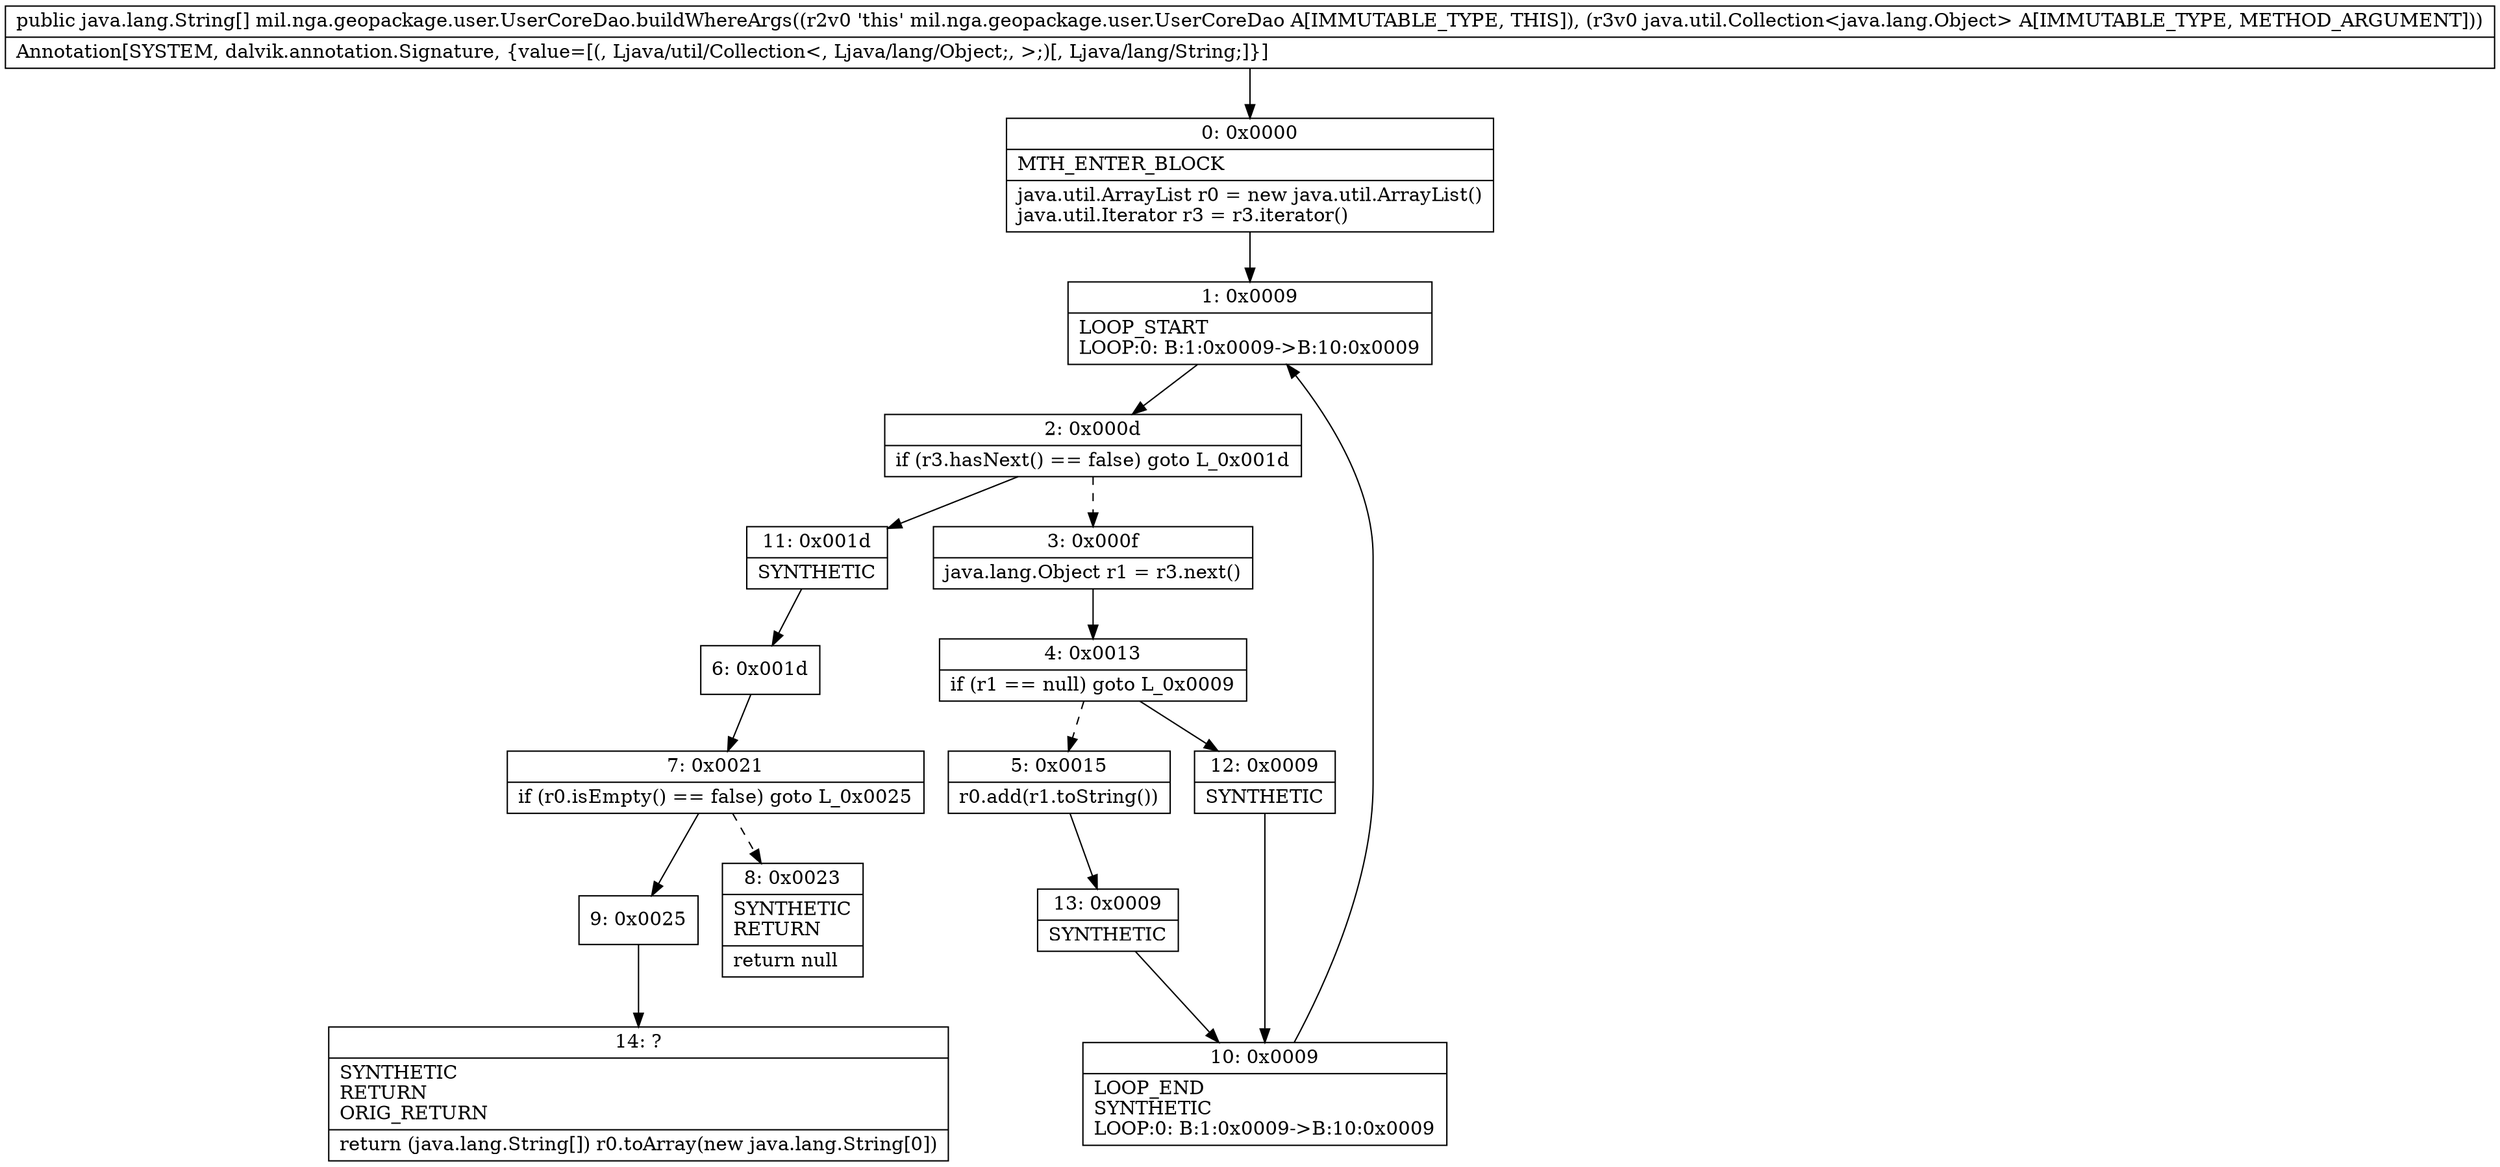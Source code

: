 digraph "CFG formil.nga.geopackage.user.UserCoreDao.buildWhereArgs(Ljava\/util\/Collection;)[Ljava\/lang\/String;" {
Node_0 [shape=record,label="{0\:\ 0x0000|MTH_ENTER_BLOCK\l|java.util.ArrayList r0 = new java.util.ArrayList()\ljava.util.Iterator r3 = r3.iterator()\l}"];
Node_1 [shape=record,label="{1\:\ 0x0009|LOOP_START\lLOOP:0: B:1:0x0009\-\>B:10:0x0009\l}"];
Node_2 [shape=record,label="{2\:\ 0x000d|if (r3.hasNext() == false) goto L_0x001d\l}"];
Node_3 [shape=record,label="{3\:\ 0x000f|java.lang.Object r1 = r3.next()\l}"];
Node_4 [shape=record,label="{4\:\ 0x0013|if (r1 == null) goto L_0x0009\l}"];
Node_5 [shape=record,label="{5\:\ 0x0015|r0.add(r1.toString())\l}"];
Node_6 [shape=record,label="{6\:\ 0x001d}"];
Node_7 [shape=record,label="{7\:\ 0x0021|if (r0.isEmpty() == false) goto L_0x0025\l}"];
Node_8 [shape=record,label="{8\:\ 0x0023|SYNTHETIC\lRETURN\l|return null\l}"];
Node_9 [shape=record,label="{9\:\ 0x0025}"];
Node_10 [shape=record,label="{10\:\ 0x0009|LOOP_END\lSYNTHETIC\lLOOP:0: B:1:0x0009\-\>B:10:0x0009\l}"];
Node_11 [shape=record,label="{11\:\ 0x001d|SYNTHETIC\l}"];
Node_12 [shape=record,label="{12\:\ 0x0009|SYNTHETIC\l}"];
Node_13 [shape=record,label="{13\:\ 0x0009|SYNTHETIC\l}"];
Node_14 [shape=record,label="{14\:\ ?|SYNTHETIC\lRETURN\lORIG_RETURN\l|return (java.lang.String[]) r0.toArray(new java.lang.String[0])\l}"];
MethodNode[shape=record,label="{public java.lang.String[] mil.nga.geopackage.user.UserCoreDao.buildWhereArgs((r2v0 'this' mil.nga.geopackage.user.UserCoreDao A[IMMUTABLE_TYPE, THIS]), (r3v0 java.util.Collection\<java.lang.Object\> A[IMMUTABLE_TYPE, METHOD_ARGUMENT]))  | Annotation[SYSTEM, dalvik.annotation.Signature, \{value=[(, Ljava\/util\/Collection\<, Ljava\/lang\/Object;, \>;)[, Ljava\/lang\/String;]\}]\l}"];
MethodNode -> Node_0;
Node_0 -> Node_1;
Node_1 -> Node_2;
Node_2 -> Node_3[style=dashed];
Node_2 -> Node_11;
Node_3 -> Node_4;
Node_4 -> Node_5[style=dashed];
Node_4 -> Node_12;
Node_5 -> Node_13;
Node_6 -> Node_7;
Node_7 -> Node_8[style=dashed];
Node_7 -> Node_9;
Node_9 -> Node_14;
Node_10 -> Node_1;
Node_11 -> Node_6;
Node_12 -> Node_10;
Node_13 -> Node_10;
}

